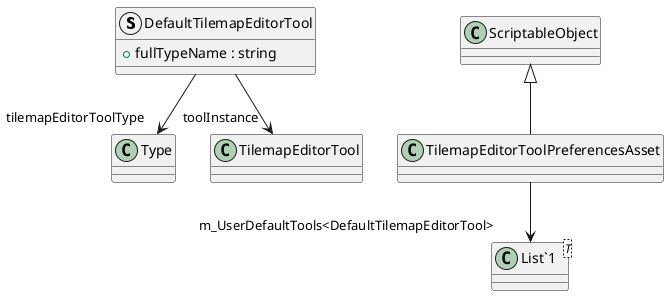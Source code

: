 @startuml
struct DefaultTilemapEditorTool {
    + fullTypeName : string
}
class TilemapEditorToolPreferencesAsset {
}
class "List`1"<T> {
}
DefaultTilemapEditorTool --> "tilemapEditorToolType" Type
DefaultTilemapEditorTool --> "toolInstance" TilemapEditorTool
ScriptableObject <|-- TilemapEditorToolPreferencesAsset
TilemapEditorToolPreferencesAsset --> "m_UserDefaultTools<DefaultTilemapEditorTool>" "List`1"
@enduml
